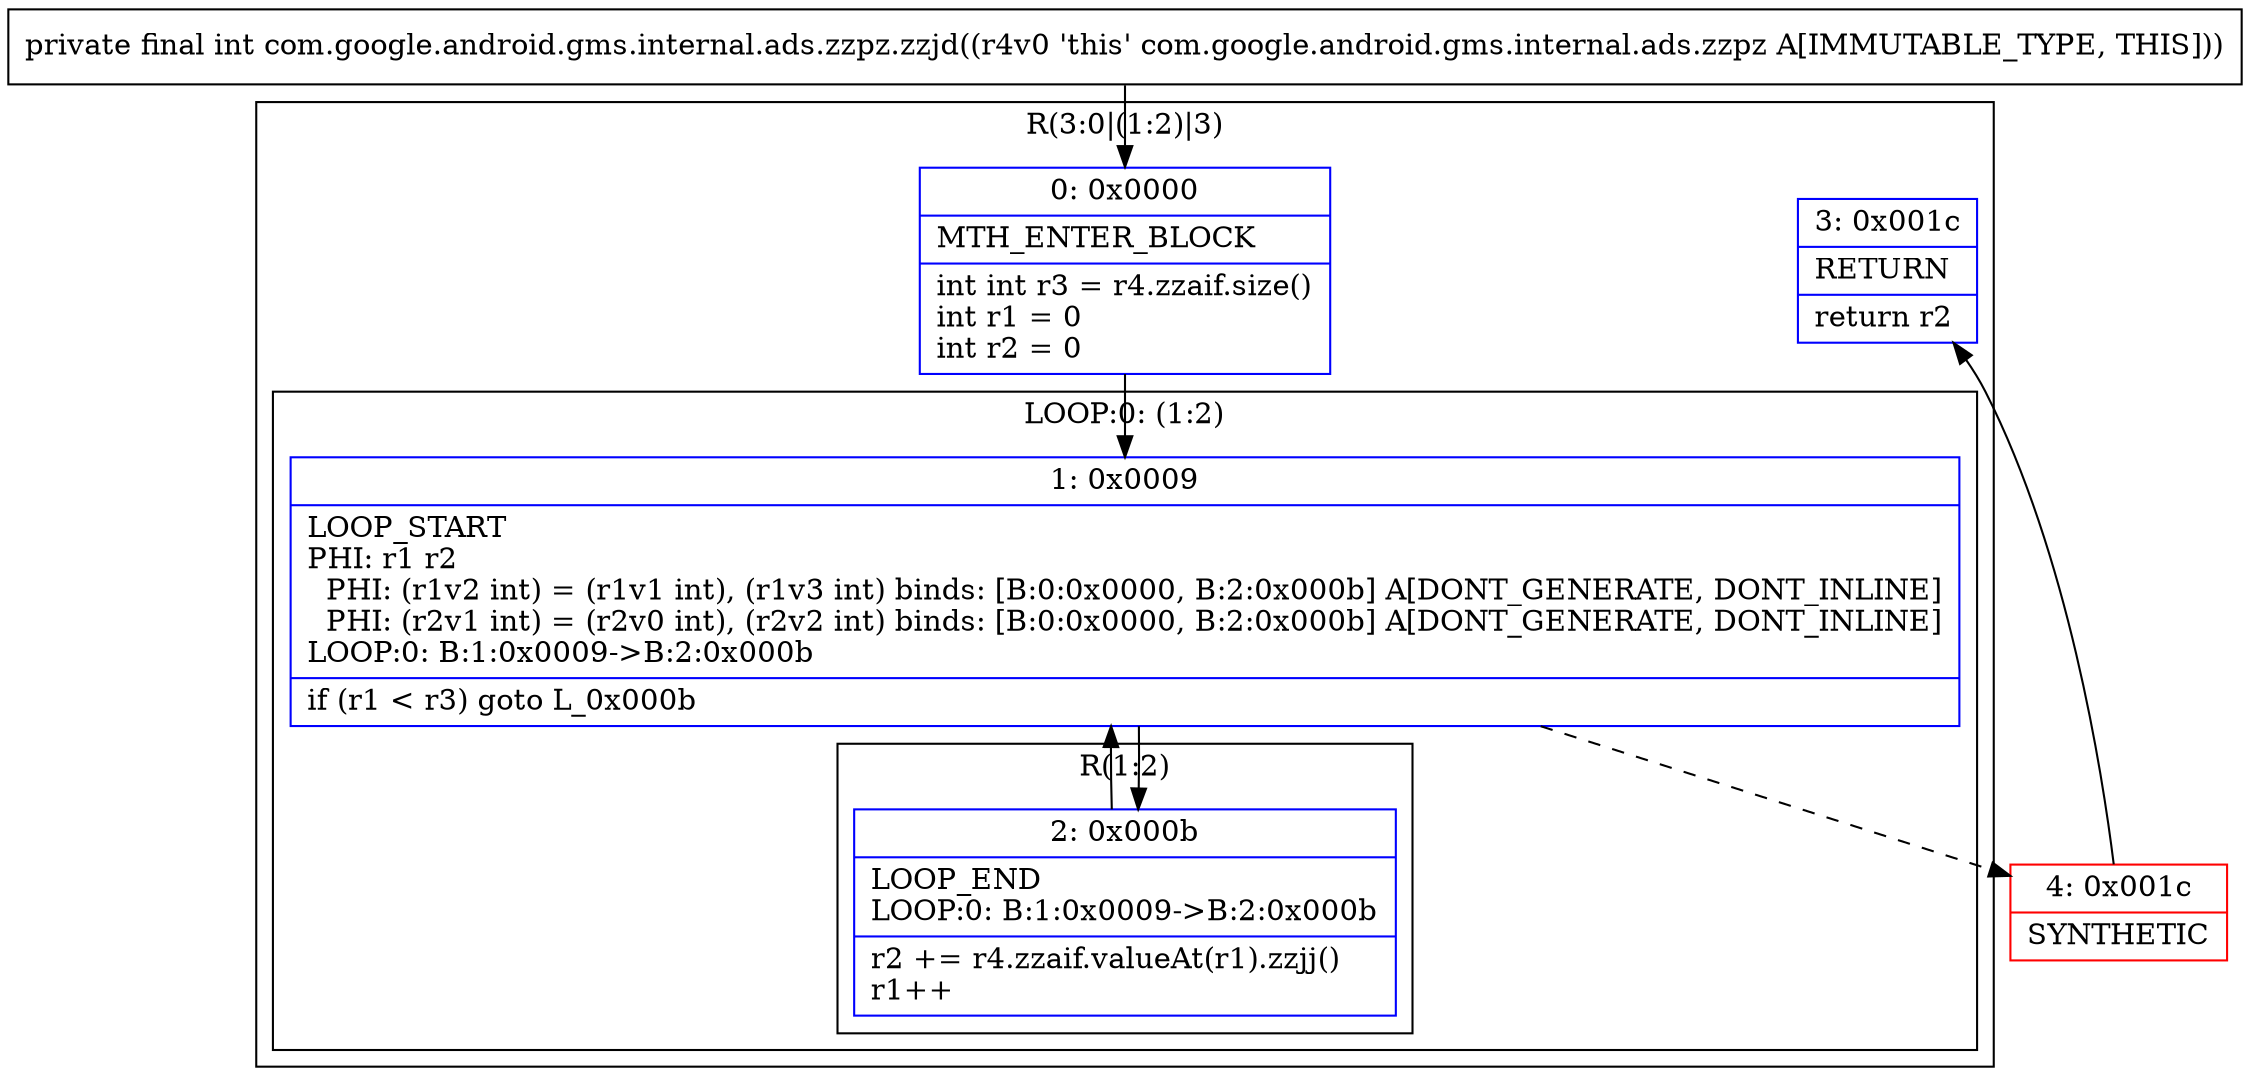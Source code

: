 digraph "CFG forcom.google.android.gms.internal.ads.zzpz.zzjd()I" {
subgraph cluster_Region_390248117 {
label = "R(3:0|(1:2)|3)";
node [shape=record,color=blue];
Node_0 [shape=record,label="{0\:\ 0x0000|MTH_ENTER_BLOCK\l|int int r3 = r4.zzaif.size()\lint r1 = 0\lint r2 = 0\l}"];
subgraph cluster_LoopRegion_502660519 {
label = "LOOP:0: (1:2)";
node [shape=record,color=blue];
Node_1 [shape=record,label="{1\:\ 0x0009|LOOP_START\lPHI: r1 r2 \l  PHI: (r1v2 int) = (r1v1 int), (r1v3 int) binds: [B:0:0x0000, B:2:0x000b] A[DONT_GENERATE, DONT_INLINE]\l  PHI: (r2v1 int) = (r2v0 int), (r2v2 int) binds: [B:0:0x0000, B:2:0x000b] A[DONT_GENERATE, DONT_INLINE]\lLOOP:0: B:1:0x0009\-\>B:2:0x000b\l|if (r1 \< r3) goto L_0x000b\l}"];
subgraph cluster_Region_83008260 {
label = "R(1:2)";
node [shape=record,color=blue];
Node_2 [shape=record,label="{2\:\ 0x000b|LOOP_END\lLOOP:0: B:1:0x0009\-\>B:2:0x000b\l|r2 += r4.zzaif.valueAt(r1).zzjj()\lr1++\l}"];
}
}
Node_3 [shape=record,label="{3\:\ 0x001c|RETURN\l|return r2\l}"];
}
Node_4 [shape=record,color=red,label="{4\:\ 0x001c|SYNTHETIC\l}"];
MethodNode[shape=record,label="{private final int com.google.android.gms.internal.ads.zzpz.zzjd((r4v0 'this' com.google.android.gms.internal.ads.zzpz A[IMMUTABLE_TYPE, THIS])) }"];
MethodNode -> Node_0;
Node_0 -> Node_1;
Node_1 -> Node_2;
Node_1 -> Node_4[style=dashed];
Node_2 -> Node_1;
Node_4 -> Node_3;
}

